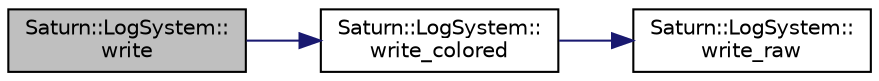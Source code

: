 digraph "Saturn::LogSystem::write"
{
  edge [fontname="Helvetica",fontsize="10",labelfontname="Helvetica",labelfontsize="10"];
  node [fontname="Helvetica",fontsize="10",shape=record];
  rankdir="LR";
  Node3 [label="Saturn::LogSystem::\lwrite",height=0.2,width=0.4,color="black", fillcolor="grey75", style="filled", fontcolor="black"];
  Node3 -> Node4 [color="midnightblue",fontsize="10",style="solid",fontname="Helvetica"];
  Node4 [label="Saturn::LogSystem::\lwrite_colored",height=0.2,width=0.4,color="black", fillcolor="white", style="filled",URL="$class_saturn_1_1_log_system.html#a477ee92097499a28744de407fb12c0dd"];
  Node4 -> Node5 [color="midnightblue",fontsize="10",style="solid",fontname="Helvetica"];
  Node5 [label="Saturn::LogSystem::\lwrite_raw",height=0.2,width=0.4,color="black", fillcolor="white", style="filled",URL="$class_saturn_1_1_log_system.html#a9d333bbbee49a558628d431b7d4121e9"];
}
